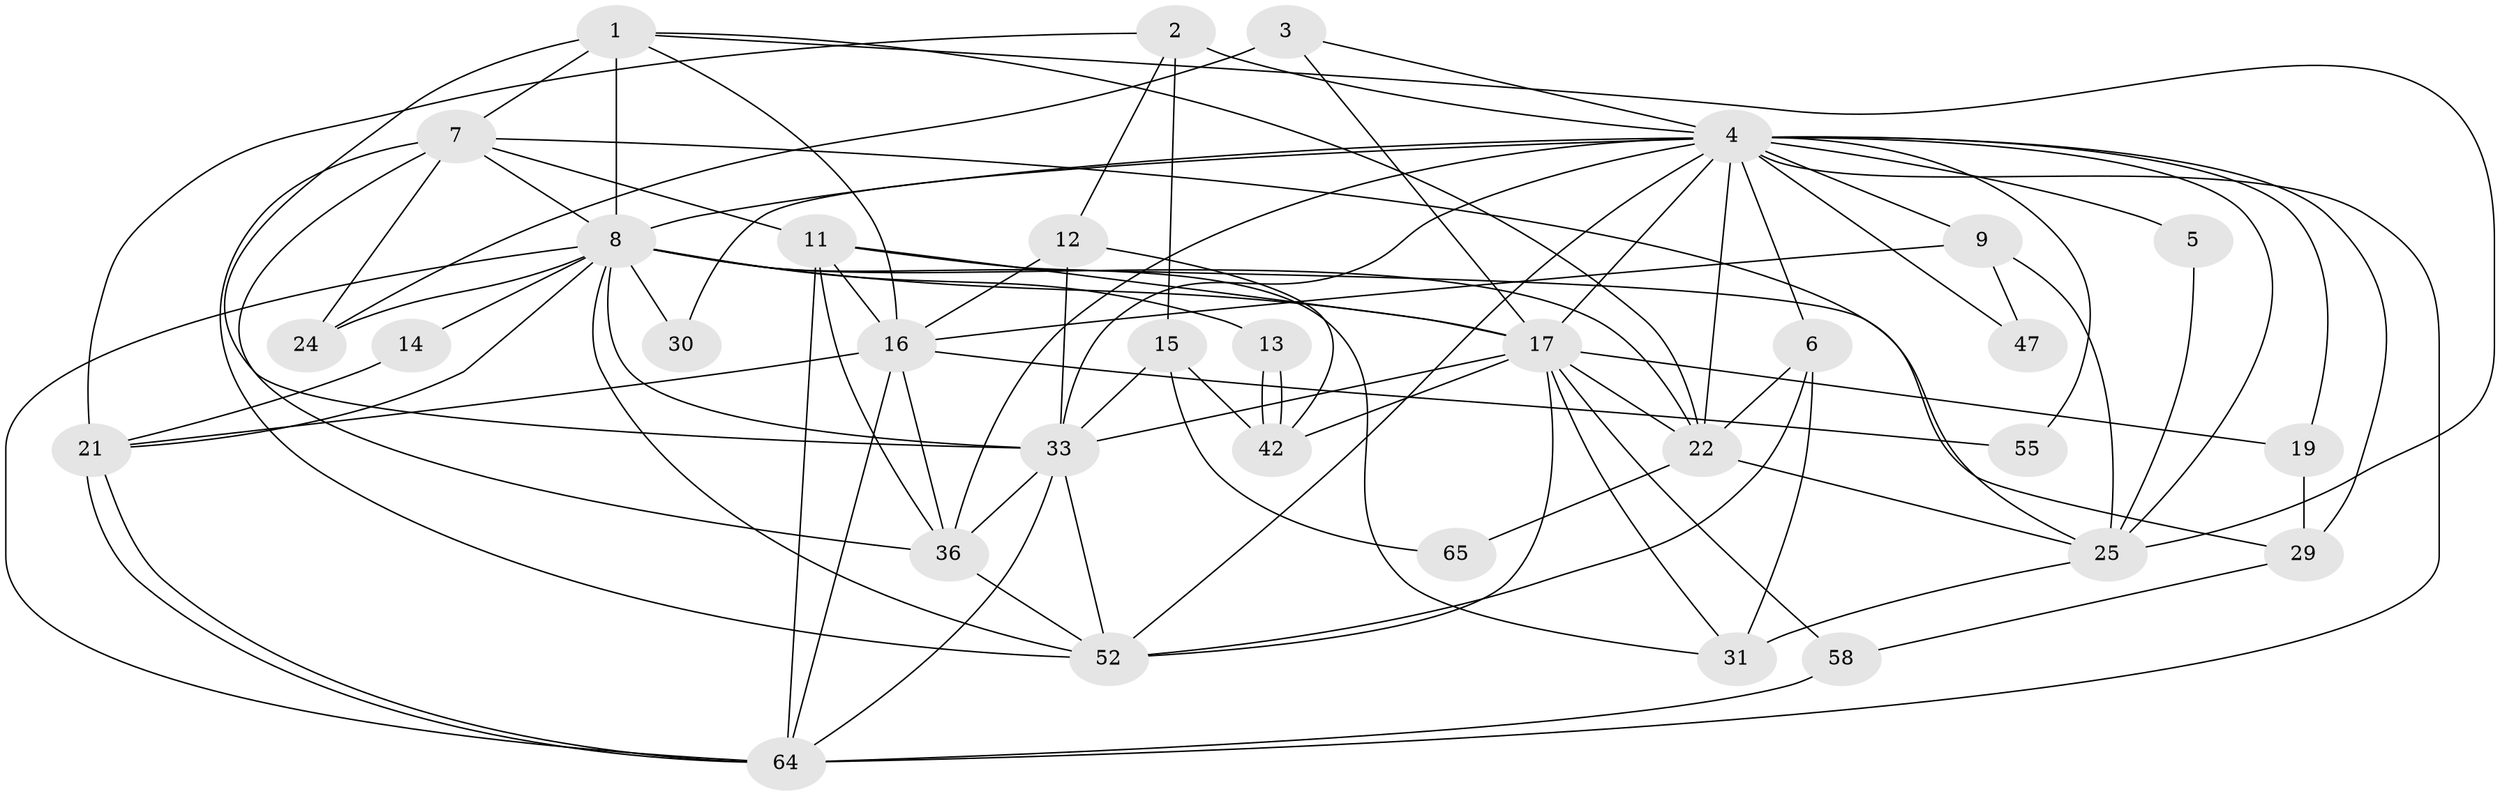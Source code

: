 // original degree distribution, {6: 0.12121212121212122, 5: 0.18181818181818182, 3: 0.30303030303030304, 2: 0.13636363636363635, 4: 0.21212121212121213, 7: 0.030303030303030304, 8: 0.015151515151515152}
// Generated by graph-tools (version 1.1) at 2025/15/03/09/25 04:15:07]
// undirected, 33 vertices, 90 edges
graph export_dot {
graph [start="1"]
  node [color=gray90,style=filled];
  1 [super="+44"];
  2;
  3;
  4 [super="+53+23+41"];
  5;
  6 [super="+27"];
  7 [super="+10"];
  8 [super="+26"];
  9;
  11 [super="+43"];
  12 [super="+18"];
  13;
  14 [super="+46"];
  15;
  16 [super="+40"];
  17 [super="+37"];
  19;
  21 [super="+28"];
  22 [super="+35"];
  24 [super="+63"];
  25;
  29 [super="+62"];
  30;
  31;
  33 [super="+34"];
  36 [super="+38"];
  42;
  47;
  52 [super="+56"];
  55;
  58;
  64;
  65;
  1 -- 7;
  1 -- 33;
  1 -- 16;
  1 -- 25;
  1 -- 22;
  1 -- 8 [weight=2];
  2 -- 12;
  2 -- 15;
  2 -- 21;
  2 -- 4 [weight=2];
  3 -- 4;
  3 -- 24;
  3 -- 17;
  4 -- 5;
  4 -- 17 [weight=2];
  4 -- 55;
  4 -- 64;
  4 -- 19;
  4 -- 22 [weight=2];
  4 -- 8;
  4 -- 29 [weight=2];
  4 -- 33;
  4 -- 36;
  4 -- 6;
  4 -- 9;
  4 -- 47;
  4 -- 52;
  4 -- 25;
  4 -- 30;
  5 -- 25;
  6 -- 31 [weight=2];
  6 -- 52;
  6 -- 22;
  7 -- 36;
  7 -- 52;
  7 -- 24;
  7 -- 25;
  7 -- 11;
  7 -- 8;
  8 -- 17;
  8 -- 14 [weight=2];
  8 -- 64;
  8 -- 33;
  8 -- 13;
  8 -- 52;
  8 -- 21;
  8 -- 22;
  8 -- 24;
  8 -- 30;
  8 -- 31;
  9 -- 25;
  9 -- 16;
  9 -- 47;
  11 -- 16;
  11 -- 17;
  11 -- 64;
  11 -- 29;
  11 -- 36;
  12 -- 16;
  12 -- 42;
  12 -- 33;
  13 -- 42;
  13 -- 42;
  14 -- 21;
  15 -- 42;
  15 -- 33;
  15 -- 65;
  16 -- 21;
  16 -- 64;
  16 -- 55;
  16 -- 36;
  17 -- 19;
  17 -- 22;
  17 -- 42;
  17 -- 58;
  17 -- 31;
  17 -- 33;
  17 -- 52;
  19 -- 29;
  21 -- 64;
  21 -- 64;
  22 -- 25;
  22 -- 65;
  25 -- 31;
  29 -- 58;
  33 -- 64;
  33 -- 52;
  33 -- 36;
  36 -- 52;
  58 -- 64;
}
